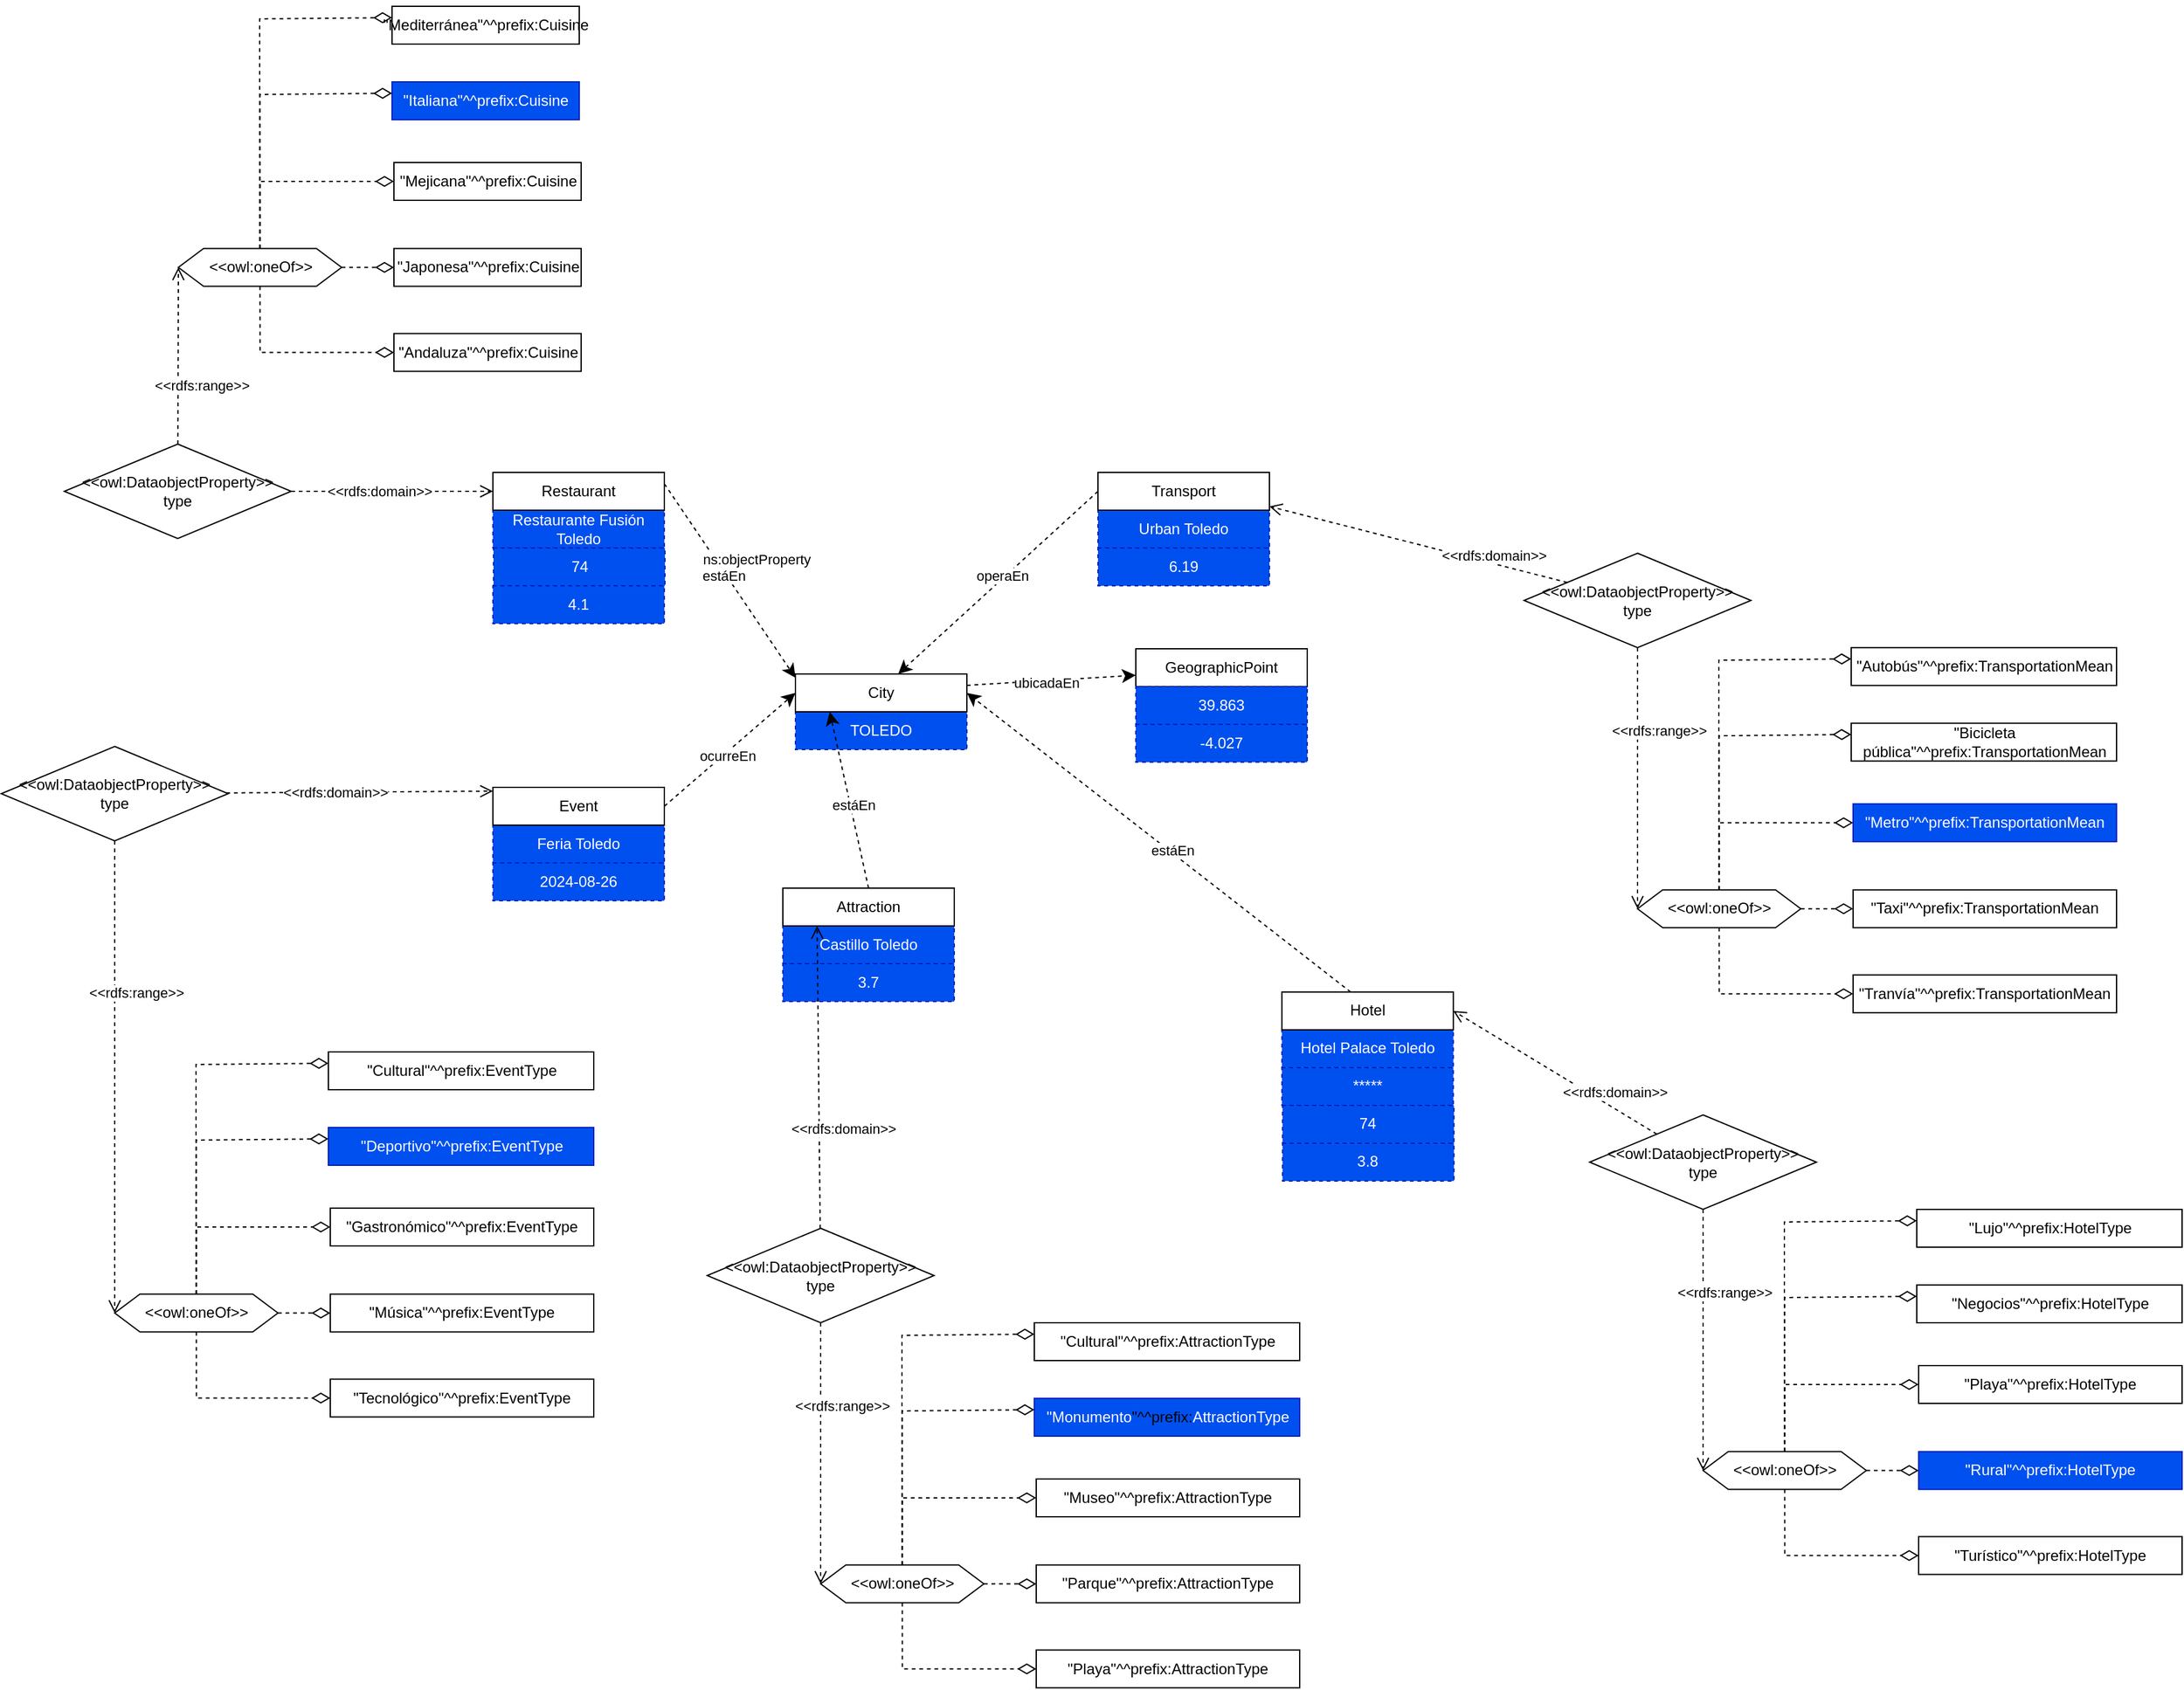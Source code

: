 <mxfile version="26.2.2">
  <diagram name="Página-1" id="73B_ij56B-X17AQUptYV">
    <mxGraphModel dx="2494" dy="1976" grid="1" gridSize="10" guides="1" tooltips="1" connect="1" arrows="1" fold="1" page="1" pageScale="1" pageWidth="827" pageHeight="1169" math="0" shadow="0">
      <root>
        <mxCell id="0" />
        <mxCell id="1" parent="0" />
        <mxCell id="tV3PDUkRGNoYOWyWNRIj-9" value="TOLEDO" style="rounded=0;whiteSpace=wrap;html=1;snapToPoint=1;points=[[0.1,0],[0.2,0],[0.3,0],[0.4,0],[0.5,0],[0.6,0],[0.7,0],[0.8,0],[0.9,0],[0,0.1],[0,0.3],[0,0.5],[0,0.7],[0,0.9],[0.1,1],[0.2,1],[0.3,1],[0.4,1],[0.5,1],[0.6,1],[0.7,1],[0.8,1],[0.9,1],[1,0.1],[1,0.3],[1,0.5],[1,0.7],[1,0.9]];dashed=1;fillColor=#0050ef;fontColor=#ffffff;strokeColor=#001DBC;" parent="1" vertex="1">
          <mxGeometry x="320" y="270.0" width="136" height="30" as="geometry" />
        </mxCell>
        <mxCell id="tV3PDUkRGNoYOWyWNRIj-10" value="City" style="rounded=0;whiteSpace=wrap;html=1;snapToPoint=1;points=[[0.1,0],[0.2,0],[0.3,0],[0.4,0],[0.5,0],[0.6,0],[0.7,0],[0.8,0],[0.9,0],[0,0.1],[0,0.3],[0,0.5],[0,0.7],[0,0.9],[0.1,1],[0.2,1],[0.3,1],[0.4,1],[0.5,1],[0.6,1],[0.7,1],[0.8,1],[0.9,1],[1,0.1],[1,0.3],[1,0.5],[1,0.7],[1,0.9]];" parent="1" vertex="1">
          <mxGeometry x="320" y="240.0" width="136" height="30" as="geometry" />
        </mxCell>
        <mxCell id="tV3PDUkRGNoYOWyWNRIj-16" value="Castillo Toledo" style="rounded=0;whiteSpace=wrap;html=1;snapToPoint=1;points=[[0.1,0],[0.2,0],[0.3,0],[0.4,0],[0.5,0],[0.6,0],[0.7,0],[0.8,0],[0.9,0],[0,0.1],[0,0.3],[0,0.5],[0,0.7],[0,0.9],[0.1,1],[0.2,1],[0.3,1],[0.4,1],[0.5,1],[0.6,1],[0.7,1],[0.8,1],[0.9,1],[1,0.1],[1,0.3],[1,0.5],[1,0.7],[1,0.9]];dashed=1;fillColor=#0050ef;fontColor=#ffffff;strokeColor=#001DBC;" parent="1" vertex="1">
          <mxGeometry x="310" y="440.0" width="136" height="30" as="geometry" />
        </mxCell>
        <mxCell id="tV3PDUkRGNoYOWyWNRIj-17" value="Attraction" style="rounded=0;whiteSpace=wrap;html=1;snapToPoint=1;points=[[0.1,0],[0.2,0],[0.3,0],[0.4,0],[0.5,0],[0.6,0],[0.7,0],[0.8,0],[0.9,0],[0,0.1],[0,0.3],[0,0.5],[0,0.7],[0,0.9],[0.1,1],[0.2,1],[0.3,1],[0.4,1],[0.5,1],[0.6,1],[0.7,1],[0.8,1],[0.9,1],[1,0.1],[1,0.3],[1,0.5],[1,0.7],[1,0.9]];" parent="1" vertex="1">
          <mxGeometry x="310" y="410.0" width="136" height="30" as="geometry" />
        </mxCell>
        <mxCell id="tV3PDUkRGNoYOWyWNRIj-18" value="3.7" style="rounded=0;whiteSpace=wrap;html=1;snapToPoint=1;points=[[0.1,0],[0.2,0],[0.3,0],[0.4,0],[0.5,0],[0.6,0],[0.7,0],[0.8,0],[0.9,0],[0,0.1],[0,0.3],[0,0.5],[0,0.7],[0,0.9],[0.1,1],[0.2,1],[0.3,1],[0.4,1],[0.5,1],[0.6,1],[0.7,1],[0.8,1],[0.9,1],[1,0.1],[1,0.3],[1,0.5],[1,0.7],[1,0.9]];dashed=1;fillColor=#0050ef;fontColor=#ffffff;strokeColor=#001DBC;" parent="1" vertex="1">
          <mxGeometry x="310" y="470.0" width="136" height="30" as="geometry" />
        </mxCell>
        <mxCell id="tV3PDUkRGNoYOWyWNRIj-21" value="Feria Toledo" style="rounded=0;whiteSpace=wrap;html=1;snapToPoint=1;points=[[0.1,0],[0.2,0],[0.3,0],[0.4,0],[0.5,0],[0.6,0],[0.7,0],[0.8,0],[0.9,0],[0,0.1],[0,0.3],[0,0.5],[0,0.7],[0,0.9],[0.1,1],[0.2,1],[0.3,1],[0.4,1],[0.5,1],[0.6,1],[0.7,1],[0.8,1],[0.9,1],[1,0.1],[1,0.3],[1,0.5],[1,0.7],[1,0.9]];dashed=1;fillColor=#0050ef;fontColor=#ffffff;strokeColor=#001DBC;" parent="1" vertex="1">
          <mxGeometry x="80" y="360.0" width="136" height="30" as="geometry" />
        </mxCell>
        <mxCell id="tV3PDUkRGNoYOWyWNRIj-22" value="Event" style="rounded=0;whiteSpace=wrap;html=1;snapToPoint=1;points=[[0.1,0],[0.2,0],[0.3,0],[0.4,0],[0.5,0],[0.6,0],[0.7,0],[0.8,0],[0.9,0],[0,0.1],[0,0.3],[0,0.5],[0,0.7],[0,0.9],[0.1,1],[0.2,1],[0.3,1],[0.4,1],[0.5,1],[0.6,1],[0.7,1],[0.8,1],[0.9,1],[1,0.1],[1,0.3],[1,0.5],[1,0.7],[1,0.9]];" parent="1" vertex="1">
          <mxGeometry x="80" y="330.0" width="136" height="30" as="geometry" />
        </mxCell>
        <mxCell id="tV3PDUkRGNoYOWyWNRIj-23" value="2024-08-26" style="rounded=0;whiteSpace=wrap;html=1;snapToPoint=1;points=[[0.1,0],[0.2,0],[0.3,0],[0.4,0],[0.5,0],[0.6,0],[0.7,0],[0.8,0],[0.9,0],[0,0.1],[0,0.3],[0,0.5],[0,0.7],[0,0.9],[0.1,1],[0.2,1],[0.3,1],[0.4,1],[0.5,1],[0.6,1],[0.7,1],[0.8,1],[0.9,1],[1,0.1],[1,0.3],[1,0.5],[1,0.7],[1,0.9]];dashed=1;fillColor=#0050ef;fontColor=#ffffff;strokeColor=#001DBC;" parent="1" vertex="1">
          <mxGeometry x="80" y="390.0" width="136" height="30" as="geometry" />
        </mxCell>
        <mxCell id="tV3PDUkRGNoYOWyWNRIj-24" value="Hotel Palace Toledo" style="rounded=0;whiteSpace=wrap;html=1;snapToPoint=1;points=[[0.1,0],[0.2,0],[0.3,0],[0.4,0],[0.5,0],[0.6,0],[0.7,0],[0.8,0],[0.9,0],[0,0.1],[0,0.3],[0,0.5],[0,0.7],[0,0.9],[0.1,1],[0.2,1],[0.3,1],[0.4,1],[0.5,1],[0.6,1],[0.7,1],[0.8,1],[0.9,1],[1,0.1],[1,0.3],[1,0.5],[1,0.7],[1,0.9]];dashed=1;fillColor=#0050ef;fontColor=#ffffff;strokeColor=#001DBC;" parent="1" vertex="1">
          <mxGeometry x="705.88" y="522.45" width="136" height="30" as="geometry" />
        </mxCell>
        <mxCell id="tV3PDUkRGNoYOWyWNRIj-25" value="Hotel" style="rounded=0;whiteSpace=wrap;html=1;snapToPoint=1;points=[[0.1,0],[0.2,0],[0.3,0],[0.4,0],[0.5,0],[0.6,0],[0.7,0],[0.8,0],[0.9,0],[0,0.1],[0,0.3],[0,0.5],[0,0.7],[0,0.9],[0.1,1],[0.2,1],[0.3,1],[0.4,1],[0.5,1],[0.6,1],[0.7,1],[0.8,1],[0.9,1],[1,0.1],[1,0.3],[1,0.5],[1,0.7],[1,0.9]];" parent="1" vertex="1">
          <mxGeometry x="705.88" y="492.45" width="136" height="30" as="geometry" />
        </mxCell>
        <mxCell id="tV3PDUkRGNoYOWyWNRIj-26" value="*****" style="rounded=0;whiteSpace=wrap;html=1;snapToPoint=1;points=[[0.1,0],[0.2,0],[0.3,0],[0.4,0],[0.5,0],[0.6,0],[0.7,0],[0.8,0],[0.9,0],[0,0.1],[0,0.3],[0,0.5],[0,0.7],[0,0.9],[0.1,1],[0.2,1],[0.3,1],[0.4,1],[0.5,1],[0.6,1],[0.7,1],[0.8,1],[0.9,1],[1,0.1],[1,0.3],[1,0.5],[1,0.7],[1,0.9]];dashed=1;fillColor=#0050ef;fontColor=#ffffff;strokeColor=#001DBC;" parent="1" vertex="1">
          <mxGeometry x="705.88" y="552.45" width="136" height="30" as="geometry" />
        </mxCell>
        <mxCell id="tV3PDUkRGNoYOWyWNRIj-27" value="74" style="rounded=0;whiteSpace=wrap;html=1;snapToPoint=1;points=[[0.1,0],[0.2,0],[0.3,0],[0.4,0],[0.5,0],[0.6,0],[0.7,0],[0.8,0],[0.9,0],[0,0.1],[0,0.3],[0,0.5],[0,0.7],[0,0.9],[0.1,1],[0.2,1],[0.3,1],[0.4,1],[0.5,1],[0.6,1],[0.7,1],[0.8,1],[0.9,1],[1,0.1],[1,0.3],[1,0.5],[1,0.7],[1,0.9]];dashed=1;fillColor=#0050ef;fontColor=#ffffff;strokeColor=#001DBC;" parent="1" vertex="1">
          <mxGeometry x="706.38" y="582.45" width="136" height="30" as="geometry" />
        </mxCell>
        <mxCell id="tV3PDUkRGNoYOWyWNRIj-28" value="3.8" style="rounded=0;whiteSpace=wrap;html=1;snapToPoint=1;points=[[0.1,0],[0.2,0],[0.3,0],[0.4,0],[0.5,0],[0.6,0],[0.7,0],[0.8,0],[0.9,0],[0,0.1],[0,0.3],[0,0.5],[0,0.7],[0,0.9],[0.1,1],[0.2,1],[0.3,1],[0.4,1],[0.5,1],[0.6,1],[0.7,1],[0.8,1],[0.9,1],[1,0.1],[1,0.3],[1,0.5],[1,0.7],[1,0.9]];dashed=1;fillColor=#0050ef;fontColor=#ffffff;strokeColor=#001DBC;" parent="1" vertex="1">
          <mxGeometry x="706.38" y="612.45" width="136" height="30" as="geometry" />
        </mxCell>
        <mxCell id="tV3PDUkRGNoYOWyWNRIj-29" value="Restaurante Fusión Toledo" style="rounded=0;whiteSpace=wrap;html=1;snapToPoint=1;points=[[0.1,0],[0.2,0],[0.3,0],[0.4,0],[0.5,0],[0.6,0],[0.7,0],[0.8,0],[0.9,0],[0,0.1],[0,0.3],[0,0.5],[0,0.7],[0,0.9],[0.1,1],[0.2,1],[0.3,1],[0.4,1],[0.5,1],[0.6,1],[0.7,1],[0.8,1],[0.9,1],[1,0.1],[1,0.3],[1,0.5],[1,0.7],[1,0.9]];dashed=1;fillColor=#0050ef;fontColor=#ffffff;strokeColor=#001DBC;" parent="1" vertex="1">
          <mxGeometry x="80" y="110.0" width="136" height="30" as="geometry" />
        </mxCell>
        <mxCell id="tV3PDUkRGNoYOWyWNRIj-30" value="Restaurant" style="rounded=0;whiteSpace=wrap;html=1;snapToPoint=1;points=[[0.1,0],[0.2,0],[0.3,0],[0.4,0],[0.5,0],[0.6,0],[0.7,0],[0.8,0],[0.9,0],[0,0.1],[0,0.3],[0,0.5],[0,0.7],[0,0.9],[0.1,1],[0.2,1],[0.3,1],[0.4,1],[0.5,1],[0.6,1],[0.7,1],[0.8,1],[0.9,1],[1,0.1],[1,0.3],[1,0.5],[1,0.7],[1,0.9]];" parent="1" vertex="1">
          <mxGeometry x="80" y="80.0" width="136" height="30" as="geometry" />
        </mxCell>
        <mxCell id="tV3PDUkRGNoYOWyWNRIj-32" value="74" style="rounded=0;whiteSpace=wrap;html=1;snapToPoint=1;points=[[0.1,0],[0.2,0],[0.3,0],[0.4,0],[0.5,0],[0.6,0],[0.7,0],[0.8,0],[0.9,0],[0,0.1],[0,0.3],[0,0.5],[0,0.7],[0,0.9],[0.1,1],[0.2,1],[0.3,1],[0.4,1],[0.5,1],[0.6,1],[0.7,1],[0.8,1],[0.9,1],[1,0.1],[1,0.3],[1,0.5],[1,0.7],[1,0.9]];dashed=1;fillColor=#0050ef;fontColor=#ffffff;strokeColor=#001DBC;" parent="1" vertex="1">
          <mxGeometry x="80.5" y="140.0" width="136" height="30" as="geometry" />
        </mxCell>
        <mxCell id="tV3PDUkRGNoYOWyWNRIj-33" value="4.1" style="rounded=0;whiteSpace=wrap;html=1;snapToPoint=1;points=[[0.1,0],[0.2,0],[0.3,0],[0.4,0],[0.5,0],[0.6,0],[0.7,0],[0.8,0],[0.9,0],[0,0.1],[0,0.3],[0,0.5],[0,0.7],[0,0.9],[0.1,1],[0.2,1],[0.3,1],[0.4,1],[0.5,1],[0.6,1],[0.7,1],[0.8,1],[0.9,1],[1,0.1],[1,0.3],[1,0.5],[1,0.7],[1,0.9]];dashed=1;fillColor=#0050ef;fontColor=#ffffff;strokeColor=#001DBC;" parent="1" vertex="1">
          <mxGeometry x="80" y="170.0" width="136" height="30" as="geometry" />
        </mxCell>
        <mxCell id="tV3PDUkRGNoYOWyWNRIj-34" value="Urban Toledo" style="rounded=0;whiteSpace=wrap;html=1;snapToPoint=1;points=[[0.1,0],[0.2,0],[0.3,0],[0.4,0],[0.5,0],[0.6,0],[0.7,0],[0.8,0],[0.9,0],[0,0.1],[0,0.3],[0,0.5],[0,0.7],[0,0.9],[0.1,1],[0.2,1],[0.3,1],[0.4,1],[0.5,1],[0.6,1],[0.7,1],[0.8,1],[0.9,1],[1,0.1],[1,0.3],[1,0.5],[1,0.7],[1,0.9]];dashed=1;fillColor=#0050ef;fontColor=#ffffff;strokeColor=#001DBC;" parent="1" vertex="1">
          <mxGeometry x="560" y="110.0" width="136" height="30" as="geometry" />
        </mxCell>
        <mxCell id="tV3PDUkRGNoYOWyWNRIj-35" value="Transport" style="rounded=0;whiteSpace=wrap;html=1;snapToPoint=1;points=[[0.1,0],[0.2,0],[0.3,0],[0.4,0],[0.5,0],[0.6,0],[0.7,0],[0.8,0],[0.9,0],[0,0.1],[0,0.3],[0,0.5],[0,0.7],[0,0.9],[0.1,1],[0.2,1],[0.3,1],[0.4,1],[0.5,1],[0.6,1],[0.7,1],[0.8,1],[0.9,1],[1,0.1],[1,0.3],[1,0.5],[1,0.7],[1,0.9]];" parent="1" vertex="1">
          <mxGeometry x="560" y="80.0" width="136" height="30" as="geometry" />
        </mxCell>
        <mxCell id="tV3PDUkRGNoYOWyWNRIj-36" value="6.19" style="rounded=0;whiteSpace=wrap;html=1;snapToPoint=1;points=[[0.1,0],[0.2,0],[0.3,0],[0.4,0],[0.5,0],[0.6,0],[0.7,0],[0.8,0],[0.9,0],[0,0.1],[0,0.3],[0,0.5],[0,0.7],[0,0.9],[0.1,1],[0.2,1],[0.3,1],[0.4,1],[0.5,1],[0.6,1],[0.7,1],[0.8,1],[0.9,1],[1,0.1],[1,0.3],[1,0.5],[1,0.7],[1,0.9]];dashed=1;fillColor=#0050ef;fontColor=#ffffff;strokeColor=#001DBC;" parent="1" vertex="1">
          <mxGeometry x="560" y="140.0" width="136" height="30" as="geometry" />
        </mxCell>
        <mxCell id="tV3PDUkRGNoYOWyWNRIj-39" value="" style="endArrow=classic;html=1;entryX=0;entryY=0.1;entryDx=0;entryDy=0;endSize=8;dashed=1;arcSize=0;rounded=0;exitX=1;exitY=0.3;exitDx=0;exitDy=0;" parent="1" source="tV3PDUkRGNoYOWyWNRIj-30" target="tV3PDUkRGNoYOWyWNRIj-10" edge="1">
          <mxGeometry width="50" height="50" relative="1" as="geometry">
            <mxPoint x="340" y="315" as="sourcePoint" />
            <mxPoint x="514" y="315" as="targetPoint" />
          </mxGeometry>
        </mxCell>
        <mxCell id="tV3PDUkRGNoYOWyWNRIj-41" value="estáEn" style="edgeLabel;html=1;align=center;verticalAlign=middle;resizable=0;points=[];" parent="tV3PDUkRGNoYOWyWNRIj-39" vertex="1" connectable="0">
          <mxGeometry x="-0.062" y="-2" relative="1" as="geometry">
            <mxPoint as="offset" />
          </mxGeometry>
        </mxCell>
        <mxCell id="tV3PDUkRGNoYOWyWNRIj-45" value="" style="endArrow=classic;html=1;endSize=8;dashed=1;arcSize=0;rounded=0;exitX=1;exitY=0.5;exitDx=0;exitDy=0;entryX=0;entryY=0.5;entryDx=0;entryDy=0;" parent="1" source="tV3PDUkRGNoYOWyWNRIj-22" target="tV3PDUkRGNoYOWyWNRIj-10" edge="1">
          <mxGeometry width="50" height="50" relative="1" as="geometry">
            <mxPoint x="280" y="330" as="sourcePoint" />
            <mxPoint x="360" y="270" as="targetPoint" />
          </mxGeometry>
        </mxCell>
        <mxCell id="tV3PDUkRGNoYOWyWNRIj-46" value="&lt;div&gt;ns:objectProperty&lt;/div&gt;" style="edgeLabel;html=1;align=center;verticalAlign=middle;resizable=0;points=[];" parent="tV3PDUkRGNoYOWyWNRIj-45" vertex="1" connectable="0">
          <mxGeometry x="-0.191" y="-1" relative="1" as="geometry">
            <mxPoint x="30" y="-161" as="offset" />
          </mxGeometry>
        </mxCell>
        <mxCell id="tV3PDUkRGNoYOWyWNRIj-47" value="ocurreEn" style="edgeLabel;html=1;align=center;verticalAlign=middle;resizable=0;points=[];" parent="tV3PDUkRGNoYOWyWNRIj-45" vertex="1" connectable="0">
          <mxGeometry x="-0.062" y="-2" relative="1" as="geometry">
            <mxPoint as="offset" />
          </mxGeometry>
        </mxCell>
        <mxCell id="tV3PDUkRGNoYOWyWNRIj-48" value="" style="endArrow=classic;html=1;endSize=8;dashed=1;arcSize=0;rounded=0;entryX=0.2;entryY=0;entryDx=0;entryDy=0;" parent="1" source="tV3PDUkRGNoYOWyWNRIj-17" target="tV3PDUkRGNoYOWyWNRIj-9" edge="1">
          <mxGeometry width="50" height="50" relative="1" as="geometry">
            <mxPoint x="280" y="350" as="sourcePoint" />
            <mxPoint x="384" y="504" as="targetPoint" />
          </mxGeometry>
        </mxCell>
        <mxCell id="tV3PDUkRGNoYOWyWNRIj-50" value="estáEn" style="edgeLabel;html=1;align=center;verticalAlign=middle;resizable=0;points=[];" parent="tV3PDUkRGNoYOWyWNRIj-48" vertex="1" connectable="0">
          <mxGeometry x="-0.062" y="-2" relative="1" as="geometry">
            <mxPoint as="offset" />
          </mxGeometry>
        </mxCell>
        <mxCell id="tV3PDUkRGNoYOWyWNRIj-51" value="" style="endArrow=classic;html=1;endSize=8;dashed=1;arcSize=0;rounded=0;entryX=1;entryY=0.5;entryDx=0;entryDy=0;" parent="1" source="tV3PDUkRGNoYOWyWNRIj-25" target="tV3PDUkRGNoYOWyWNRIj-10" edge="1">
          <mxGeometry width="50" height="50" relative="1" as="geometry">
            <mxPoint x="362" y="350" as="sourcePoint" />
            <mxPoint x="466" y="504" as="targetPoint" />
          </mxGeometry>
        </mxCell>
        <mxCell id="tV3PDUkRGNoYOWyWNRIj-53" value="estáEn" style="edgeLabel;html=1;align=center;verticalAlign=middle;resizable=0;points=[];" parent="tV3PDUkRGNoYOWyWNRIj-51" vertex="1" connectable="0">
          <mxGeometry x="-0.062" y="-2" relative="1" as="geometry">
            <mxPoint as="offset" />
          </mxGeometry>
        </mxCell>
        <mxCell id="tV3PDUkRGNoYOWyWNRIj-54" value="" style="endArrow=classic;html=1;endSize=8;dashed=1;arcSize=0;rounded=0;exitX=0;exitY=0.5;exitDx=0;exitDy=0;" parent="1" source="tV3PDUkRGNoYOWyWNRIj-35" target="tV3PDUkRGNoYOWyWNRIj-10" edge="1">
          <mxGeometry width="50" height="50" relative="1" as="geometry">
            <mxPoint x="440" y="350" as="sourcePoint" />
            <mxPoint x="544" y="504" as="targetPoint" />
          </mxGeometry>
        </mxCell>
        <mxCell id="tV3PDUkRGNoYOWyWNRIj-56" value="operaEn" style="edgeLabel;html=1;align=center;verticalAlign=middle;resizable=0;points=[];" parent="tV3PDUkRGNoYOWyWNRIj-54" vertex="1" connectable="0">
          <mxGeometry x="-0.062" y="-2" relative="1" as="geometry">
            <mxPoint as="offset" />
          </mxGeometry>
        </mxCell>
        <mxCell id="tV3PDUkRGNoYOWyWNRIj-59" value="GeographicPoint" style="rounded=0;whiteSpace=wrap;html=1;snapToPoint=1;points=[[0.1,0],[0.2,0],[0.3,0],[0.4,0],[0.5,0],[0.6,0],[0.7,0],[0.8,0],[0.9,0],[0,0.1],[0,0.3],[0,0.5],[0,0.7],[0,0.9],[0.1,1],[0.2,1],[0.3,1],[0.4,1],[0.5,1],[0.6,1],[0.7,1],[0.8,1],[0.9,1],[1,0.1],[1,0.3],[1,0.5],[1,0.7],[1,0.9]];" parent="1" vertex="1">
          <mxGeometry x="590" y="220.0" width="136" height="30" as="geometry" />
        </mxCell>
        <mxCell id="tV3PDUkRGNoYOWyWNRIj-64" value="" style="endArrow=classic;html=1;endSize=8;dashed=1;arcSize=0;rounded=0;" parent="1" source="tV3PDUkRGNoYOWyWNRIj-10" target="tV3PDUkRGNoYOWyWNRIj-59" edge="1">
          <mxGeometry width="50" height="50" relative="1" as="geometry">
            <mxPoint x="826" y="150" as="sourcePoint" />
            <mxPoint x="640" y="280" as="targetPoint" />
          </mxGeometry>
        </mxCell>
        <mxCell id="tV3PDUkRGNoYOWyWNRIj-65" value="ubicadaEn" style="edgeLabel;html=1;align=center;verticalAlign=middle;resizable=0;points=[];" parent="tV3PDUkRGNoYOWyWNRIj-64" vertex="1" connectable="0">
          <mxGeometry x="-0.062" y="-2" relative="1" as="geometry">
            <mxPoint as="offset" />
          </mxGeometry>
        </mxCell>
        <mxCell id="tV3PDUkRGNoYOWyWNRIj-67" value="&lt;div&gt;&amp;lt;&amp;lt;owl:DataobjectProperty&amp;gt;&amp;gt;&lt;br&gt;&lt;/div&gt;&lt;div&gt;type&lt;/div&gt;" style="rhombus;whiteSpace=wrap;html=1;" parent="1" vertex="1">
          <mxGeometry x="-260" y="57.5" width="180" height="75" as="geometry" />
        </mxCell>
        <mxCell id="tV3PDUkRGNoYOWyWNRIj-68" value="" style="endArrow=open;endSize=8;html=1;fontColor=#000099;endFill=0;dashed=1;entryX=0;entryY=0.5;entryDx=0;entryDy=0;arcSize=0;rounded=0;" parent="1" source="tV3PDUkRGNoYOWyWNRIj-67" target="tV3PDUkRGNoYOWyWNRIj-73" edge="1">
          <mxGeometry width="50" height="50" relative="1" as="geometry">
            <mxPoint x="-296.5" y="-124" as="sourcePoint" />
            <mxPoint x="-236.5" y="-75" as="targetPoint" />
          </mxGeometry>
        </mxCell>
        <mxCell id="tV3PDUkRGNoYOWyWNRIj-69" value="&lt;div&gt;&amp;lt;&amp;lt;rdfs:range&amp;gt;&amp;gt;&lt;/div&gt;" style="edgeLabel;html=1;align=center;verticalAlign=middle;resizable=0;points=[];" parent="tV3PDUkRGNoYOWyWNRIj-68" vertex="1" connectable="0">
          <mxGeometry x="-0.352" y="-1" relative="1" as="geometry">
            <mxPoint x="18" y="-1" as="offset" />
          </mxGeometry>
        </mxCell>
        <mxCell id="tV3PDUkRGNoYOWyWNRIj-70" value="&quot;Mejicana&quot;^^prefix:Cuisine" style="rounded=0;whiteSpace=wrap;html=1;snapToPoint=1;points=[[0.1,0],[0.2,0],[0.3,0],[0.4,0],[0.5,0],[0.6,0],[0.7,0],[0.8,0],[0.9,0],[0,0.1],[0,0.3],[0,0.5],[0,0.7],[0,0.9],[0.1,1],[0.2,1],[0.3,1],[0.4,1],[0.5,1],[0.6,1],[0.7,1],[0.8,1],[0.9,1],[1,0.1],[1,0.3],[1,0.5],[1,0.7],[1,0.9]];" parent="1" vertex="1">
          <mxGeometry x="1.5" y="-166" width="148.5" height="30" as="geometry" />
        </mxCell>
        <mxCell id="tV3PDUkRGNoYOWyWNRIj-71" value="&quot;Japonesa&quot;^^prefix:Cuisine" style="rounded=0;whiteSpace=wrap;html=1;snapToPoint=1;points=[[0.1,0],[0.2,0],[0.3,0],[0.4,0],[0.5,0],[0.6,0],[0.7,0],[0.8,0],[0.9,0],[0,0.1],[0,0.3],[0,0.5],[0,0.7],[0,0.9],[0.1,1],[0.2,1],[0.3,1],[0.4,1],[0.5,1],[0.6,1],[0.7,1],[0.8,1],[0.9,1],[1,0.1],[1,0.3],[1,0.5],[1,0.7],[1,0.9]];" parent="1" vertex="1">
          <mxGeometry x="1.5" y="-97.74" width="148.5" height="30" as="geometry" />
        </mxCell>
        <mxCell id="tV3PDUkRGNoYOWyWNRIj-72" value="&quot;Andaluza&quot;^^prefix:Cuisine" style="rounded=0;whiteSpace=wrap;html=1;snapToPoint=1;points=[[0.1,0],[0.2,0],[0.3,0],[0.4,0],[0.5,0],[0.6,0],[0.7,0],[0.8,0],[0.9,0],[0,0.1],[0,0.3],[0,0.5],[0,0.7],[0,0.9],[0.1,1],[0.2,1],[0.3,1],[0.4,1],[0.5,1],[0.6,1],[0.7,1],[0.8,1],[0.9,1],[1,0.1],[1,0.3],[1,0.5],[1,0.7],[1,0.9]];" parent="1" vertex="1">
          <mxGeometry x="1.5" y="-30.24" width="148.5" height="30" as="geometry" />
        </mxCell>
        <mxCell id="tV3PDUkRGNoYOWyWNRIj-73" value="&amp;lt;&amp;lt;owl:oneOf&amp;gt;&amp;gt;" style="shape=hexagon;perimeter=hexagonPerimeter2;whiteSpace=wrap;html=1;fixedSize=1;" parent="1" vertex="1">
          <mxGeometry x="-169.5" y="-97.74" width="129.5" height="30" as="geometry" />
        </mxCell>
        <mxCell id="tV3PDUkRGNoYOWyWNRIj-74" style="rounded=0;jumpSize=4;orthogonalLoop=1;jettySize=auto;html=1;exitX=1;exitY=0.5;exitDx=0;exitDy=0;entryX=0;entryY=0.5;entryDx=0;entryDy=0;dashed=1;endArrow=diamondThin;endSize=12;endFill=0;" parent="1" source="tV3PDUkRGNoYOWyWNRIj-73" target="tV3PDUkRGNoYOWyWNRIj-71" edge="1">
          <mxGeometry relative="1" as="geometry">
            <mxPoint x="51.5" y="34.76" as="sourcePoint" />
            <mxPoint x="124.5" y="-20.24" as="targetPoint" />
          </mxGeometry>
        </mxCell>
        <mxCell id="tV3PDUkRGNoYOWyWNRIj-75" style="rounded=0;jumpSize=4;orthogonalLoop=1;jettySize=auto;html=1;exitX=0.5;exitY=1;exitDx=0;exitDy=0;entryX=0;entryY=0.5;entryDx=0;entryDy=0;dashed=1;endArrow=diamondThin;endSize=12;endFill=0;edgeStyle=orthogonalEdgeStyle;" parent="1" source="tV3PDUkRGNoYOWyWNRIj-73" target="tV3PDUkRGNoYOWyWNRIj-72" edge="1">
          <mxGeometry relative="1" as="geometry">
            <mxPoint x="-56.04" y="-93.23" as="sourcePoint" />
            <mxPoint x="1.5" y="-116.24" as="targetPoint" />
          </mxGeometry>
        </mxCell>
        <mxCell id="tV3PDUkRGNoYOWyWNRIj-76" style="rounded=0;jumpSize=4;orthogonalLoop=1;jettySize=auto;html=1;dashed=1;endArrow=diamondThin;endSize=12;endFill=0;exitX=0.5;exitY=0;exitDx=0;exitDy=0;entryX=0;entryY=0.5;entryDx=0;entryDy=0;edgeStyle=orthogonalEdgeStyle;" parent="1" source="tV3PDUkRGNoYOWyWNRIj-73" target="tV3PDUkRGNoYOWyWNRIj-70" edge="1">
          <mxGeometry relative="1" as="geometry">
            <mxPoint x="-128.5" y="-120.24" as="sourcePoint" />
            <mxPoint x="-198.5" y="-118.5" as="targetPoint" />
          </mxGeometry>
        </mxCell>
        <mxCell id="tV3PDUkRGNoYOWyWNRIj-77" value="" style="endArrow=open;endSize=8;html=1;fontColor=#000099;endFill=0;dashed=1;arcSize=0;rounded=0;" parent="1" source="tV3PDUkRGNoYOWyWNRIj-67" target="tV3PDUkRGNoYOWyWNRIj-30" edge="1">
          <mxGeometry width="50" height="50" relative="1" as="geometry">
            <mxPoint x="-200" y="-180" as="sourcePoint" />
            <mxPoint x="-199" y="-42" as="targetPoint" />
          </mxGeometry>
        </mxCell>
        <mxCell id="tV3PDUkRGNoYOWyWNRIj-78" value="&lt;div&gt;&amp;lt;&amp;lt;rdfs:domain&amp;gt;&amp;gt;&lt;/div&gt;" style="edgeLabel;html=1;align=center;verticalAlign=middle;resizable=0;points=[];" parent="tV3PDUkRGNoYOWyWNRIj-77" vertex="1" connectable="0">
          <mxGeometry x="-0.352" y="-1" relative="1" as="geometry">
            <mxPoint x="18" y="-1" as="offset" />
          </mxGeometry>
        </mxCell>
        <mxCell id="tV3PDUkRGNoYOWyWNRIj-79" value="&quot;Italiana&quot;^^prefix:Cuisine" style="rounded=0;whiteSpace=wrap;html=1;snapToPoint=1;points=[[0.1,0],[0.2,0],[0.3,0],[0.4,0],[0.5,0],[0.6,0],[0.7,0],[0.8,0],[0.9,0],[0,0.1],[0,0.3],[0,0.5],[0,0.7],[0,0.9],[0.1,1],[0.2,1],[0.3,1],[0.4,1],[0.5,1],[0.6,1],[0.7,1],[0.8,1],[0.9,1],[1,0.1],[1,0.3],[1,0.5],[1,0.7],[1,0.9]];fillColor=#0050ef;fontColor=#ffffff;strokeColor=#001DBC;" parent="1" vertex="1">
          <mxGeometry y="-230" width="148.5" height="30" as="geometry" />
        </mxCell>
        <mxCell id="tV3PDUkRGNoYOWyWNRIj-80" value="&quot;Mediterránea&quot;^^prefix:Cuisine" style="rounded=0;whiteSpace=wrap;html=1;snapToPoint=1;points=[[0.1,0],[0.2,0],[0.3,0],[0.4,0],[0.5,0],[0.6,0],[0.7,0],[0.8,0],[0.9,0],[0,0.1],[0,0.3],[0,0.5],[0,0.7],[0,0.9],[0.1,1],[0.2,1],[0.3,1],[0.4,1],[0.5,1],[0.6,1],[0.7,1],[0.8,1],[0.9,1],[1,0.1],[1,0.3],[1,0.5],[1,0.7],[1,0.9]];" parent="1" vertex="1">
          <mxGeometry y="-290" width="148.5" height="30" as="geometry" />
        </mxCell>
        <mxCell id="tV3PDUkRGNoYOWyWNRIj-81" style="rounded=0;jumpSize=4;orthogonalLoop=1;jettySize=auto;html=1;dashed=1;endArrow=diamondThin;endSize=12;endFill=0;edgeStyle=orthogonalEdgeStyle;" parent="1" source="tV3PDUkRGNoYOWyWNRIj-73" target="tV3PDUkRGNoYOWyWNRIj-79" edge="1">
          <mxGeometry relative="1" as="geometry">
            <mxPoint x="-95" y="-88" as="sourcePoint" />
            <mxPoint x="12" y="-141" as="targetPoint" />
            <Array as="points">
              <mxPoint x="-105" y="-220" />
            </Array>
          </mxGeometry>
        </mxCell>
        <mxCell id="tV3PDUkRGNoYOWyWNRIj-82" style="rounded=0;jumpSize=4;orthogonalLoop=1;jettySize=auto;html=1;dashed=1;endArrow=diamondThin;endSize=12;endFill=0;edgeStyle=orthogonalEdgeStyle;" parent="1" target="tV3PDUkRGNoYOWyWNRIj-80" edge="1">
          <mxGeometry relative="1" as="geometry">
            <mxPoint x="-105" y="-97.74" as="sourcePoint" />
            <mxPoint y="-220.74" as="targetPoint" />
            <Array as="points">
              <mxPoint x="-105" y="-280" />
            </Array>
          </mxGeometry>
        </mxCell>
        <mxCell id="tV3PDUkRGNoYOWyWNRIj-84" value="&lt;div&gt;&amp;lt;&amp;lt;owl:DataobjectProperty&amp;gt;&amp;gt;&lt;br&gt;&lt;/div&gt;&lt;div&gt;type&lt;/div&gt;" style="rhombus;whiteSpace=wrap;html=1;" parent="1" vertex="1">
          <mxGeometry x="-310" y="297.5" width="180" height="75" as="geometry" />
        </mxCell>
        <mxCell id="tV3PDUkRGNoYOWyWNRIj-85" value="" style="endArrow=open;endSize=8;html=1;fontColor=#000099;endFill=0;dashed=1;entryX=0;entryY=0.5;entryDx=0;entryDy=0;arcSize=0;rounded=0;" parent="1" source="tV3PDUkRGNoYOWyWNRIj-84" target="tV3PDUkRGNoYOWyWNRIj-90" edge="1">
          <mxGeometry width="50" height="50" relative="1" as="geometry">
            <mxPoint x="-556.5" y="406" as="sourcePoint" />
            <mxPoint x="-496.5" y="455" as="targetPoint" />
          </mxGeometry>
        </mxCell>
        <mxCell id="tV3PDUkRGNoYOWyWNRIj-86" value="&lt;div&gt;&amp;lt;&amp;lt;rdfs:range&amp;gt;&amp;gt;&lt;/div&gt;" style="edgeLabel;html=1;align=center;verticalAlign=middle;resizable=0;points=[];" parent="tV3PDUkRGNoYOWyWNRIj-85" vertex="1" connectable="0">
          <mxGeometry x="-0.352" y="-1" relative="1" as="geometry">
            <mxPoint x="18" y="-1" as="offset" />
          </mxGeometry>
        </mxCell>
        <mxCell id="tV3PDUkRGNoYOWyWNRIj-87" value="&quot;Gastronómico&quot;^^prefix:EventType" style="rounded=0;whiteSpace=wrap;html=1;snapToPoint=1;points=[[0.1,0],[0.2,0],[0.3,0],[0.4,0],[0.5,0],[0.6,0],[0.7,0],[0.8,0],[0.9,0],[0,0.1],[0,0.3],[0,0.5],[0,0.7],[0,0.9],[0.1,1],[0.2,1],[0.3,1],[0.4,1],[0.5,1],[0.6,1],[0.7,1],[0.8,1],[0.9,1],[1,0.1],[1,0.3],[1,0.5],[1,0.7],[1,0.9]];" parent="1" vertex="1">
          <mxGeometry x="-49" y="664" width="209" height="30" as="geometry" />
        </mxCell>
        <mxCell id="tV3PDUkRGNoYOWyWNRIj-88" value="&quot;Música&quot;^^prefix:EventType" style="rounded=0;whiteSpace=wrap;html=1;snapToPoint=1;points=[[0.1,0],[0.2,0],[0.3,0],[0.4,0],[0.5,0],[0.6,0],[0.7,0],[0.8,0],[0.9,0],[0,0.1],[0,0.3],[0,0.5],[0,0.7],[0,0.9],[0.1,1],[0.2,1],[0.3,1],[0.4,1],[0.5,1],[0.6,1],[0.7,1],[0.8,1],[0.9,1],[1,0.1],[1,0.3],[1,0.5],[1,0.7],[1,0.9]];" parent="1" vertex="1">
          <mxGeometry x="-49" y="732.26" width="209" height="30" as="geometry" />
        </mxCell>
        <mxCell id="tV3PDUkRGNoYOWyWNRIj-89" value="&quot;Tecnológico&quot;^^prefix:EventType" style="rounded=0;whiteSpace=wrap;html=1;snapToPoint=1;points=[[0.1,0],[0.2,0],[0.3,0],[0.4,0],[0.5,0],[0.6,0],[0.7,0],[0.8,0],[0.9,0],[0,0.1],[0,0.3],[0,0.5],[0,0.7],[0,0.9],[0.1,1],[0.2,1],[0.3,1],[0.4,1],[0.5,1],[0.6,1],[0.7,1],[0.8,1],[0.9,1],[1,0.1],[1,0.3],[1,0.5],[1,0.7],[1,0.9]];" parent="1" vertex="1">
          <mxGeometry x="-49" y="799.76" width="209" height="30" as="geometry" />
        </mxCell>
        <mxCell id="tV3PDUkRGNoYOWyWNRIj-90" value="&amp;lt;&amp;lt;owl:oneOf&amp;gt;&amp;gt;" style="shape=hexagon;perimeter=hexagonPerimeter2;whiteSpace=wrap;html=1;fixedSize=1;" parent="1" vertex="1">
          <mxGeometry x="-220" y="732.26" width="129.5" height="30" as="geometry" />
        </mxCell>
        <mxCell id="tV3PDUkRGNoYOWyWNRIj-91" style="rounded=0;jumpSize=4;orthogonalLoop=1;jettySize=auto;html=1;exitX=1;exitY=0.5;exitDx=0;exitDy=0;entryX=0;entryY=0.5;entryDx=0;entryDy=0;dashed=1;endArrow=diamondThin;endSize=12;endFill=0;" parent="1" source="tV3PDUkRGNoYOWyWNRIj-90" target="tV3PDUkRGNoYOWyWNRIj-88" edge="1">
          <mxGeometry relative="1" as="geometry">
            <mxPoint x="1" y="864.76" as="sourcePoint" />
            <mxPoint x="74" y="809.76" as="targetPoint" />
          </mxGeometry>
        </mxCell>
        <mxCell id="tV3PDUkRGNoYOWyWNRIj-92" style="rounded=0;jumpSize=4;orthogonalLoop=1;jettySize=auto;html=1;exitX=0.5;exitY=1;exitDx=0;exitDy=0;entryX=0;entryY=0.5;entryDx=0;entryDy=0;dashed=1;endArrow=diamondThin;endSize=12;endFill=0;edgeStyle=orthogonalEdgeStyle;" parent="1" source="tV3PDUkRGNoYOWyWNRIj-90" target="tV3PDUkRGNoYOWyWNRIj-89" edge="1">
          <mxGeometry relative="1" as="geometry">
            <mxPoint x="-106.54" y="736.77" as="sourcePoint" />
            <mxPoint x="-49" y="713.76" as="targetPoint" />
          </mxGeometry>
        </mxCell>
        <mxCell id="tV3PDUkRGNoYOWyWNRIj-93" style="rounded=0;jumpSize=4;orthogonalLoop=1;jettySize=auto;html=1;dashed=1;endArrow=diamondThin;endSize=12;endFill=0;exitX=0.5;exitY=0;exitDx=0;exitDy=0;entryX=0;entryY=0.5;entryDx=0;entryDy=0;edgeStyle=orthogonalEdgeStyle;" parent="1" source="tV3PDUkRGNoYOWyWNRIj-90" target="tV3PDUkRGNoYOWyWNRIj-87" edge="1">
          <mxGeometry relative="1" as="geometry">
            <mxPoint x="-179" y="709.76" as="sourcePoint" />
            <mxPoint x="-249" y="711.5" as="targetPoint" />
          </mxGeometry>
        </mxCell>
        <mxCell id="tV3PDUkRGNoYOWyWNRIj-94" value="" style="endArrow=open;endSize=8;html=1;fontColor=#000099;endFill=0;dashed=1;arcSize=0;rounded=0;entryX=0;entryY=0.1;entryDx=0;entryDy=0;" parent="1" source="tV3PDUkRGNoYOWyWNRIj-84" target="tV3PDUkRGNoYOWyWNRIj-22" edge="1">
          <mxGeometry width="50" height="50" relative="1" as="geometry">
            <mxPoint x="-460" y="350" as="sourcePoint" />
            <mxPoint x="-180" y="625" as="targetPoint" />
          </mxGeometry>
        </mxCell>
        <mxCell id="tV3PDUkRGNoYOWyWNRIj-95" value="&lt;div&gt;&amp;lt;&amp;lt;rdfs:domain&amp;gt;&amp;gt;&lt;/div&gt;" style="edgeLabel;html=1;align=center;verticalAlign=middle;resizable=0;points=[];" parent="tV3PDUkRGNoYOWyWNRIj-94" vertex="1" connectable="0">
          <mxGeometry x="-0.352" y="-1" relative="1" as="geometry">
            <mxPoint x="18" y="-1" as="offset" />
          </mxGeometry>
        </mxCell>
        <mxCell id="tV3PDUkRGNoYOWyWNRIj-96" value="&quot;Deportivo&quot;^^prefix:EventType" style="rounded=0;whiteSpace=wrap;html=1;snapToPoint=1;points=[[0.1,0],[0.2,0],[0.3,0],[0.4,0],[0.5,0],[0.6,0],[0.7,0],[0.8,0],[0.9,0],[0,0.1],[0,0.3],[0,0.5],[0,0.7],[0,0.9],[0.1,1],[0.2,1],[0.3,1],[0.4,1],[0.5,1],[0.6,1],[0.7,1],[0.8,1],[0.9,1],[1,0.1],[1,0.3],[1,0.5],[1,0.7],[1,0.9]];fillColor=#0050ef;fontColor=#ffffff;strokeColor=#001DBC;" parent="1" vertex="1">
          <mxGeometry x="-50.5" y="600" width="210.5" height="30" as="geometry" />
        </mxCell>
        <mxCell id="tV3PDUkRGNoYOWyWNRIj-97" value="&quot;Cultural&quot;^^prefix:EventType" style="rounded=0;whiteSpace=wrap;html=1;snapToPoint=1;points=[[0.1,0],[0.2,0],[0.3,0],[0.4,0],[0.5,0],[0.6,0],[0.7,0],[0.8,0],[0.9,0],[0,0.1],[0,0.3],[0,0.5],[0,0.7],[0,0.9],[0.1,1],[0.2,1],[0.3,1],[0.4,1],[0.5,1],[0.6,1],[0.7,1],[0.8,1],[0.9,1],[1,0.1],[1,0.3],[1,0.5],[1,0.7],[1,0.9]];" parent="1" vertex="1">
          <mxGeometry x="-50.5" y="540" width="210.5" height="30" as="geometry" />
        </mxCell>
        <mxCell id="tV3PDUkRGNoYOWyWNRIj-98" style="rounded=0;jumpSize=4;orthogonalLoop=1;jettySize=auto;html=1;dashed=1;endArrow=diamondThin;endSize=12;endFill=0;edgeStyle=orthogonalEdgeStyle;" parent="1" source="tV3PDUkRGNoYOWyWNRIj-90" target="tV3PDUkRGNoYOWyWNRIj-96" edge="1">
          <mxGeometry relative="1" as="geometry">
            <mxPoint x="-145.5" y="742" as="sourcePoint" />
            <mxPoint x="-38.5" y="689" as="targetPoint" />
            <Array as="points">
              <mxPoint x="-155.5" y="610" />
            </Array>
          </mxGeometry>
        </mxCell>
        <mxCell id="tV3PDUkRGNoYOWyWNRIj-99" style="rounded=0;jumpSize=4;orthogonalLoop=1;jettySize=auto;html=1;dashed=1;endArrow=diamondThin;endSize=12;endFill=0;edgeStyle=orthogonalEdgeStyle;" parent="1" target="tV3PDUkRGNoYOWyWNRIj-97" edge="1">
          <mxGeometry relative="1" as="geometry">
            <mxPoint x="-155.5" y="732.26" as="sourcePoint" />
            <mxPoint x="-50.5" y="609.26" as="targetPoint" />
            <Array as="points">
              <mxPoint x="-155.5" y="550" />
            </Array>
          </mxGeometry>
        </mxCell>
        <mxCell id="tV3PDUkRGNoYOWyWNRIj-101" value="39.863" style="rounded=0;whiteSpace=wrap;html=1;snapToPoint=1;points=[[0.1,0],[0.2,0],[0.3,0],[0.4,0],[0.5,0],[0.6,0],[0.7,0],[0.8,0],[0.9,0],[0,0.1],[0,0.3],[0,0.5],[0,0.7],[0,0.9],[0.1,1],[0.2,1],[0.3,1],[0.4,1],[0.5,1],[0.6,1],[0.7,1],[0.8,1],[0.9,1],[1,0.1],[1,0.3],[1,0.5],[1,0.7],[1,0.9]];dashed=1;fillColor=#0050ef;fontColor=#ffffff;strokeColor=#001DBC;" parent="1" vertex="1">
          <mxGeometry x="590" y="250.0" width="136" height="30" as="geometry" />
        </mxCell>
        <mxCell id="tV3PDUkRGNoYOWyWNRIj-102" value="-4.027" style="rounded=0;whiteSpace=wrap;html=1;snapToPoint=1;points=[[0.1,0],[0.2,0],[0.3,0],[0.4,0],[0.5,0],[0.6,0],[0.7,0],[0.8,0],[0.9,0],[0,0.1],[0,0.3],[0,0.5],[0,0.7],[0,0.9],[0.1,1],[0.2,1],[0.3,1],[0.4,1],[0.5,1],[0.6,1],[0.7,1],[0.8,1],[0.9,1],[1,0.1],[1,0.3],[1,0.5],[1,0.7],[1,0.9]];dashed=1;fillColor=#0050ef;fontColor=#ffffff;strokeColor=#001DBC;" parent="1" vertex="1">
          <mxGeometry x="590" y="280.0" width="136" height="30" as="geometry" />
        </mxCell>
        <mxCell id="CMrDXREqd4zgqQ3Hec5B-1" value="&lt;div&gt;&amp;lt;&amp;lt;owl:DataobjectProperty&amp;gt;&amp;gt;&lt;br&gt;&lt;/div&gt;&lt;div&gt;type&lt;/div&gt;" style="rhombus;whiteSpace=wrap;html=1;" parent="1" vertex="1">
          <mxGeometry x="250" y="680" width="180" height="75" as="geometry" />
        </mxCell>
        <mxCell id="CMrDXREqd4zgqQ3Hec5B-2" value="" style="endArrow=open;endSize=8;html=1;fontColor=#000099;endFill=0;dashed=1;entryX=0;entryY=0.5;entryDx=0;entryDy=0;arcSize=0;rounded=0;" parent="1" source="CMrDXREqd4zgqQ3Hec5B-1" target="CMrDXREqd4zgqQ3Hec5B-7" edge="1">
          <mxGeometry width="50" height="50" relative="1" as="geometry">
            <mxPoint x="3.5" y="788.5" as="sourcePoint" />
            <mxPoint x="63.5" y="837.5" as="targetPoint" />
          </mxGeometry>
        </mxCell>
        <mxCell id="CMrDXREqd4zgqQ3Hec5B-3" value="&lt;div&gt;&amp;lt;&amp;lt;rdfs:range&amp;gt;&amp;gt;&lt;/div&gt;" style="edgeLabel;html=1;align=center;verticalAlign=middle;resizable=0;points=[];" parent="CMrDXREqd4zgqQ3Hec5B-2" vertex="1" connectable="0">
          <mxGeometry x="-0.352" y="-1" relative="1" as="geometry">
            <mxPoint x="18" y="-1" as="offset" />
          </mxGeometry>
        </mxCell>
        <mxCell id="CMrDXREqd4zgqQ3Hec5B-4" value="&quot;Museo&quot;^^prefix:AttractionType" style="rounded=0;whiteSpace=wrap;html=1;snapToPoint=1;points=[[0.1,0],[0.2,0],[0.3,0],[0.4,0],[0.5,0],[0.6,0],[0.7,0],[0.8,0],[0.9,0],[0,0.1],[0,0.3],[0,0.5],[0,0.7],[0,0.9],[0.1,1],[0.2,1],[0.3,1],[0.4,1],[0.5,1],[0.6,1],[0.7,1],[0.8,1],[0.9,1],[1,0.1],[1,0.3],[1,0.5],[1,0.7],[1,0.9]];" parent="1" vertex="1">
          <mxGeometry x="511" y="879" width="209" height="30" as="geometry" />
        </mxCell>
        <mxCell id="CMrDXREqd4zgqQ3Hec5B-5" value="&quot;Parque&quot;^^prefix:AttractionType" style="rounded=0;whiteSpace=wrap;html=1;snapToPoint=1;points=[[0.1,0],[0.2,0],[0.3,0],[0.4,0],[0.5,0],[0.6,0],[0.7,0],[0.8,0],[0.9,0],[0,0.1],[0,0.3],[0,0.5],[0,0.7],[0,0.9],[0.1,1],[0.2,1],[0.3,1],[0.4,1],[0.5,1],[0.6,1],[0.7,1],[0.8,1],[0.9,1],[1,0.1],[1,0.3],[1,0.5],[1,0.7],[1,0.9]];" parent="1" vertex="1">
          <mxGeometry x="511" y="947.26" width="209" height="30" as="geometry" />
        </mxCell>
        <mxCell id="CMrDXREqd4zgqQ3Hec5B-6" value="&quot;Playa&quot;^^prefix:AttractionType" style="rounded=0;whiteSpace=wrap;html=1;snapToPoint=1;points=[[0.1,0],[0.2,0],[0.3,0],[0.4,0],[0.5,0],[0.6,0],[0.7,0],[0.8,0],[0.9,0],[0,0.1],[0,0.3],[0,0.5],[0,0.7],[0,0.9],[0.1,1],[0.2,1],[0.3,1],[0.4,1],[0.5,1],[0.6,1],[0.7,1],[0.8,1],[0.9,1],[1,0.1],[1,0.3],[1,0.5],[1,0.7],[1,0.9]];" parent="1" vertex="1">
          <mxGeometry x="511" y="1014.76" width="209" height="30" as="geometry" />
        </mxCell>
        <mxCell id="CMrDXREqd4zgqQ3Hec5B-7" value="&amp;lt;&amp;lt;owl:oneOf&amp;gt;&amp;gt;" style="shape=hexagon;perimeter=hexagonPerimeter2;whiteSpace=wrap;html=1;fixedSize=1;" parent="1" vertex="1">
          <mxGeometry x="340" y="947.26" width="129.5" height="30" as="geometry" />
        </mxCell>
        <mxCell id="CMrDXREqd4zgqQ3Hec5B-8" style="rounded=0;jumpSize=4;orthogonalLoop=1;jettySize=auto;html=1;exitX=1;exitY=0.5;exitDx=0;exitDy=0;entryX=0;entryY=0.5;entryDx=0;entryDy=0;dashed=1;endArrow=diamondThin;endSize=12;endFill=0;" parent="1" source="CMrDXREqd4zgqQ3Hec5B-7" target="CMrDXREqd4zgqQ3Hec5B-5" edge="1">
          <mxGeometry relative="1" as="geometry">
            <mxPoint x="561" y="1079.76" as="sourcePoint" />
            <mxPoint x="634" y="1024.76" as="targetPoint" />
          </mxGeometry>
        </mxCell>
        <mxCell id="CMrDXREqd4zgqQ3Hec5B-9" style="rounded=0;jumpSize=4;orthogonalLoop=1;jettySize=auto;html=1;exitX=0.5;exitY=1;exitDx=0;exitDy=0;entryX=0;entryY=0.5;entryDx=0;entryDy=0;dashed=1;endArrow=diamondThin;endSize=12;endFill=0;edgeStyle=orthogonalEdgeStyle;" parent="1" source="CMrDXREqd4zgqQ3Hec5B-7" target="CMrDXREqd4zgqQ3Hec5B-6" edge="1">
          <mxGeometry relative="1" as="geometry">
            <mxPoint x="453.46" y="951.77" as="sourcePoint" />
            <mxPoint x="511" y="928.76" as="targetPoint" />
          </mxGeometry>
        </mxCell>
        <mxCell id="CMrDXREqd4zgqQ3Hec5B-10" style="rounded=0;jumpSize=4;orthogonalLoop=1;jettySize=auto;html=1;dashed=1;endArrow=diamondThin;endSize=12;endFill=0;exitX=0.5;exitY=0;exitDx=0;exitDy=0;entryX=0;entryY=0.5;entryDx=0;entryDy=0;edgeStyle=orthogonalEdgeStyle;" parent="1" source="CMrDXREqd4zgqQ3Hec5B-7" target="CMrDXREqd4zgqQ3Hec5B-4" edge="1">
          <mxGeometry relative="1" as="geometry">
            <mxPoint x="381" y="924.76" as="sourcePoint" />
            <mxPoint x="311" y="926.5" as="targetPoint" />
          </mxGeometry>
        </mxCell>
        <mxCell id="CMrDXREqd4zgqQ3Hec5B-11" value="" style="endArrow=open;endSize=8;html=1;fontColor=#000099;endFill=0;dashed=1;arcSize=0;rounded=0;entryX=0.2;entryY=0;entryDx=0;entryDy=0;" parent="1" source="CMrDXREqd4zgqQ3Hec5B-1" target="tV3PDUkRGNoYOWyWNRIj-16" edge="1">
          <mxGeometry width="50" height="50" relative="1" as="geometry">
            <mxPoint x="110" y="742.5" as="sourcePoint" />
            <mxPoint x="650" y="725.5" as="targetPoint" />
          </mxGeometry>
        </mxCell>
        <mxCell id="CMrDXREqd4zgqQ3Hec5B-12" value="&lt;div&gt;&amp;lt;&amp;lt;rdfs:domain&amp;gt;&amp;gt;&lt;/div&gt;" style="edgeLabel;html=1;align=center;verticalAlign=middle;resizable=0;points=[];" parent="CMrDXREqd4zgqQ3Hec5B-11" vertex="1" connectable="0">
          <mxGeometry x="-0.352" y="-1" relative="1" as="geometry">
            <mxPoint x="18" y="-1" as="offset" />
          </mxGeometry>
        </mxCell>
        <mxCell id="CMrDXREqd4zgqQ3Hec5B-13" value="&quot;Monumento&lt;span style=&quot;background-color: transparent; color: light-dark(rgb(0, 0, 0), rgb(255, 255, 255));&quot;&gt;&quot;^^prefix:&lt;/span&gt;AttractionType" style="rounded=0;whiteSpace=wrap;html=1;snapToPoint=1;points=[[0.1,0],[0.2,0],[0.3,0],[0.4,0],[0.5,0],[0.6,0],[0.7,0],[0.8,0],[0.9,0],[0,0.1],[0,0.3],[0,0.5],[0,0.7],[0,0.9],[0.1,1],[0.2,1],[0.3,1],[0.4,1],[0.5,1],[0.6,1],[0.7,1],[0.8,1],[0.9,1],[1,0.1],[1,0.3],[1,0.5],[1,0.7],[1,0.9]];fillColor=#0050ef;fontColor=#ffffff;strokeColor=#001DBC;" parent="1" vertex="1">
          <mxGeometry x="509.5" y="815" width="210.5" height="30" as="geometry" />
        </mxCell>
        <mxCell id="CMrDXREqd4zgqQ3Hec5B-14" value="&quot;Cultural&quot;^^prefix:AttractionType" style="rounded=0;whiteSpace=wrap;html=1;snapToPoint=1;points=[[0.1,0],[0.2,0],[0.3,0],[0.4,0],[0.5,0],[0.6,0],[0.7,0],[0.8,0],[0.9,0],[0,0.1],[0,0.3],[0,0.5],[0,0.7],[0,0.9],[0.1,1],[0.2,1],[0.3,1],[0.4,1],[0.5,1],[0.6,1],[0.7,1],[0.8,1],[0.9,1],[1,0.1],[1,0.3],[1,0.5],[1,0.7],[1,0.9]];" parent="1" vertex="1">
          <mxGeometry x="509.5" y="755" width="210.5" height="30" as="geometry" />
        </mxCell>
        <mxCell id="CMrDXREqd4zgqQ3Hec5B-15" style="rounded=0;jumpSize=4;orthogonalLoop=1;jettySize=auto;html=1;dashed=1;endArrow=diamondThin;endSize=12;endFill=0;edgeStyle=orthogonalEdgeStyle;" parent="1" source="CMrDXREqd4zgqQ3Hec5B-7" target="CMrDXREqd4zgqQ3Hec5B-13" edge="1">
          <mxGeometry relative="1" as="geometry">
            <mxPoint x="414.5" y="957" as="sourcePoint" />
            <mxPoint x="521.5" y="904" as="targetPoint" />
            <Array as="points">
              <mxPoint x="404.5" y="825" />
            </Array>
          </mxGeometry>
        </mxCell>
        <mxCell id="CMrDXREqd4zgqQ3Hec5B-16" style="rounded=0;jumpSize=4;orthogonalLoop=1;jettySize=auto;html=1;dashed=1;endArrow=diamondThin;endSize=12;endFill=0;edgeStyle=orthogonalEdgeStyle;" parent="1" target="CMrDXREqd4zgqQ3Hec5B-14" edge="1">
          <mxGeometry relative="1" as="geometry">
            <mxPoint x="404.5" y="947.26" as="sourcePoint" />
            <mxPoint x="509.5" y="824.26" as="targetPoint" />
            <Array as="points">
              <mxPoint x="404.5" y="765" />
            </Array>
          </mxGeometry>
        </mxCell>
        <mxCell id="CMrDXREqd4zgqQ3Hec5B-17" value="&lt;div&gt;&amp;lt;&amp;lt;owl:DataobjectProperty&amp;gt;&amp;gt;&lt;br&gt;&lt;/div&gt;&lt;div&gt;type&lt;/div&gt;" style="rhombus;whiteSpace=wrap;html=1;" parent="1" vertex="1">
          <mxGeometry x="950" y="590" width="180" height="75" as="geometry" />
        </mxCell>
        <mxCell id="CMrDXREqd4zgqQ3Hec5B-18" value="" style="endArrow=open;endSize=8;html=1;fontColor=#000099;endFill=0;dashed=1;entryX=0;entryY=0.5;entryDx=0;entryDy=0;arcSize=0;rounded=0;" parent="1" source="CMrDXREqd4zgqQ3Hec5B-17" target="CMrDXREqd4zgqQ3Hec5B-23" edge="1">
          <mxGeometry width="50" height="50" relative="1" as="geometry">
            <mxPoint x="703.5" y="698.5" as="sourcePoint" />
            <mxPoint x="763.5" y="747.5" as="targetPoint" />
          </mxGeometry>
        </mxCell>
        <mxCell id="CMrDXREqd4zgqQ3Hec5B-19" value="&lt;div&gt;&amp;lt;&amp;lt;rdfs:range&amp;gt;&amp;gt;&lt;/div&gt;" style="edgeLabel;html=1;align=center;verticalAlign=middle;resizable=0;points=[];" parent="CMrDXREqd4zgqQ3Hec5B-18" vertex="1" connectable="0">
          <mxGeometry x="-0.352" y="-1" relative="1" as="geometry">
            <mxPoint x="18" y="-1" as="offset" />
          </mxGeometry>
        </mxCell>
        <mxCell id="CMrDXREqd4zgqQ3Hec5B-20" value="&quot;Playa&quot;^^prefix:HotelType" style="rounded=0;whiteSpace=wrap;html=1;snapToPoint=1;points=[[0.1,0],[0.2,0],[0.3,0],[0.4,0],[0.5,0],[0.6,0],[0.7,0],[0.8,0],[0.9,0],[0,0.1],[0,0.3],[0,0.5],[0,0.7],[0,0.9],[0.1,1],[0.2,1],[0.3,1],[0.4,1],[0.5,1],[0.6,1],[0.7,1],[0.8,1],[0.9,1],[1,0.1],[1,0.3],[1,0.5],[1,0.7],[1,0.9]];" parent="1" vertex="1">
          <mxGeometry x="1211" y="789" width="209" height="30" as="geometry" />
        </mxCell>
        <mxCell id="CMrDXREqd4zgqQ3Hec5B-21" value="&quot;Rural&quot;^^prefix:HotelType" style="rounded=0;whiteSpace=wrap;html=1;snapToPoint=1;points=[[0.1,0],[0.2,0],[0.3,0],[0.4,0],[0.5,0],[0.6,0],[0.7,0],[0.8,0],[0.9,0],[0,0.1],[0,0.3],[0,0.5],[0,0.7],[0,0.9],[0.1,1],[0.2,1],[0.3,1],[0.4,1],[0.5,1],[0.6,1],[0.7,1],[0.8,1],[0.9,1],[1,0.1],[1,0.3],[1,0.5],[1,0.7],[1,0.9]];fillColor=#0050ef;fontColor=#ffffff;strokeColor=#001DBC;" parent="1" vertex="1">
          <mxGeometry x="1211" y="857.26" width="209" height="30" as="geometry" />
        </mxCell>
        <mxCell id="CMrDXREqd4zgqQ3Hec5B-22" value="&quot;Turístico&quot;^^prefix:HotelType" style="rounded=0;whiteSpace=wrap;html=1;snapToPoint=1;points=[[0.1,0],[0.2,0],[0.3,0],[0.4,0],[0.5,0],[0.6,0],[0.7,0],[0.8,0],[0.9,0],[0,0.1],[0,0.3],[0,0.5],[0,0.7],[0,0.9],[0.1,1],[0.2,1],[0.3,1],[0.4,1],[0.5,1],[0.6,1],[0.7,1],[0.8,1],[0.9,1],[1,0.1],[1,0.3],[1,0.5],[1,0.7],[1,0.9]];" parent="1" vertex="1">
          <mxGeometry x="1211" y="924.76" width="209" height="30" as="geometry" />
        </mxCell>
        <mxCell id="CMrDXREqd4zgqQ3Hec5B-23" value="&amp;lt;&amp;lt;owl:oneOf&amp;gt;&amp;gt;" style="shape=hexagon;perimeter=hexagonPerimeter2;whiteSpace=wrap;html=1;fixedSize=1;" parent="1" vertex="1">
          <mxGeometry x="1040" y="857.26" width="129.5" height="30" as="geometry" />
        </mxCell>
        <mxCell id="CMrDXREqd4zgqQ3Hec5B-24" style="rounded=0;jumpSize=4;orthogonalLoop=1;jettySize=auto;html=1;exitX=1;exitY=0.5;exitDx=0;exitDy=0;entryX=0;entryY=0.5;entryDx=0;entryDy=0;dashed=1;endArrow=diamondThin;endSize=12;endFill=0;" parent="1" source="CMrDXREqd4zgqQ3Hec5B-23" target="CMrDXREqd4zgqQ3Hec5B-21" edge="1">
          <mxGeometry relative="1" as="geometry">
            <mxPoint x="1261" y="989.76" as="sourcePoint" />
            <mxPoint x="1334" y="934.76" as="targetPoint" />
          </mxGeometry>
        </mxCell>
        <mxCell id="CMrDXREqd4zgqQ3Hec5B-25" style="rounded=0;jumpSize=4;orthogonalLoop=1;jettySize=auto;html=1;exitX=0.5;exitY=1;exitDx=0;exitDy=0;entryX=0;entryY=0.5;entryDx=0;entryDy=0;dashed=1;endArrow=diamondThin;endSize=12;endFill=0;edgeStyle=orthogonalEdgeStyle;" parent="1" source="CMrDXREqd4zgqQ3Hec5B-23" target="CMrDXREqd4zgqQ3Hec5B-22" edge="1">
          <mxGeometry relative="1" as="geometry">
            <mxPoint x="1153.46" y="861.77" as="sourcePoint" />
            <mxPoint x="1211" y="838.76" as="targetPoint" />
          </mxGeometry>
        </mxCell>
        <mxCell id="CMrDXREqd4zgqQ3Hec5B-26" style="rounded=0;jumpSize=4;orthogonalLoop=1;jettySize=auto;html=1;dashed=1;endArrow=diamondThin;endSize=12;endFill=0;exitX=0.5;exitY=0;exitDx=0;exitDy=0;entryX=0;entryY=0.5;entryDx=0;entryDy=0;edgeStyle=orthogonalEdgeStyle;" parent="1" source="CMrDXREqd4zgqQ3Hec5B-23" target="CMrDXREqd4zgqQ3Hec5B-20" edge="1">
          <mxGeometry relative="1" as="geometry">
            <mxPoint x="1081" y="834.76" as="sourcePoint" />
            <mxPoint x="1011" y="836.5" as="targetPoint" />
          </mxGeometry>
        </mxCell>
        <mxCell id="CMrDXREqd4zgqQ3Hec5B-27" value="&quot;Negocios&lt;span style=&quot;background-color: transparent; color: light-dark(rgb(0, 0, 0), rgb(255, 255, 255));&quot;&gt;&quot;^^prefix:&lt;/span&gt;HotelType" style="rounded=0;whiteSpace=wrap;html=1;snapToPoint=1;points=[[0.1,0],[0.2,0],[0.3,0],[0.4,0],[0.5,0],[0.6,0],[0.7,0],[0.8,0],[0.9,0],[0,0.1],[0,0.3],[0,0.5],[0,0.7],[0,0.9],[0.1,1],[0.2,1],[0.3,1],[0.4,1],[0.5,1],[0.6,1],[0.7,1],[0.8,1],[0.9,1],[1,0.1],[1,0.3],[1,0.5],[1,0.7],[1,0.9]];" parent="1" vertex="1">
          <mxGeometry x="1209.5" y="725" width="210.5" height="30" as="geometry" />
        </mxCell>
        <mxCell id="CMrDXREqd4zgqQ3Hec5B-28" value="&quot;Lujo&quot;^^prefix:HotelType" style="rounded=0;whiteSpace=wrap;html=1;snapToPoint=1;points=[[0.1,0],[0.2,0],[0.3,0],[0.4,0],[0.5,0],[0.6,0],[0.7,0],[0.8,0],[0.9,0],[0,0.1],[0,0.3],[0,0.5],[0,0.7],[0,0.9],[0.1,1],[0.2,1],[0.3,1],[0.4,1],[0.5,1],[0.6,1],[0.7,1],[0.8,1],[0.9,1],[1,0.1],[1,0.3],[1,0.5],[1,0.7],[1,0.9]];" parent="1" vertex="1">
          <mxGeometry x="1209.5" y="665" width="210.5" height="30" as="geometry" />
        </mxCell>
        <mxCell id="CMrDXREqd4zgqQ3Hec5B-29" style="rounded=0;jumpSize=4;orthogonalLoop=1;jettySize=auto;html=1;dashed=1;endArrow=diamondThin;endSize=12;endFill=0;edgeStyle=orthogonalEdgeStyle;" parent="1" source="CMrDXREqd4zgqQ3Hec5B-23" target="CMrDXREqd4zgqQ3Hec5B-27" edge="1">
          <mxGeometry relative="1" as="geometry">
            <mxPoint x="1114.5" y="867" as="sourcePoint" />
            <mxPoint x="1221.5" y="814" as="targetPoint" />
            <Array as="points">
              <mxPoint x="1104.5" y="735" />
            </Array>
          </mxGeometry>
        </mxCell>
        <mxCell id="CMrDXREqd4zgqQ3Hec5B-30" style="rounded=0;jumpSize=4;orthogonalLoop=1;jettySize=auto;html=1;dashed=1;endArrow=diamondThin;endSize=12;endFill=0;edgeStyle=orthogonalEdgeStyle;" parent="1" target="CMrDXREqd4zgqQ3Hec5B-28" edge="1">
          <mxGeometry relative="1" as="geometry">
            <mxPoint x="1104.5" y="857.26" as="sourcePoint" />
            <mxPoint x="1209.5" y="734.26" as="targetPoint" />
            <Array as="points">
              <mxPoint x="1104.5" y="675" />
            </Array>
          </mxGeometry>
        </mxCell>
        <mxCell id="CMrDXREqd4zgqQ3Hec5B-31" value="" style="endArrow=open;endSize=8;html=1;fontColor=#000099;endFill=0;dashed=1;arcSize=0;rounded=0;entryX=1;entryY=0.5;entryDx=0;entryDy=0;" parent="1" source="CMrDXREqd4zgqQ3Hec5B-17" target="tV3PDUkRGNoYOWyWNRIj-25" edge="1">
          <mxGeometry width="50" height="50" relative="1" as="geometry">
            <mxPoint x="953" y="582.45" as="sourcePoint" />
            <mxPoint x="950" y="342.45" as="targetPoint" />
          </mxGeometry>
        </mxCell>
        <mxCell id="CMrDXREqd4zgqQ3Hec5B-32" value="&lt;div&gt;&amp;lt;&amp;lt;rdfs:domain&amp;gt;&amp;gt;&lt;/div&gt;" style="edgeLabel;html=1;align=center;verticalAlign=middle;resizable=0;points=[];" parent="CMrDXREqd4zgqQ3Hec5B-31" vertex="1" connectable="0">
          <mxGeometry x="-0.352" y="-1" relative="1" as="geometry">
            <mxPoint x="18" y="-1" as="offset" />
          </mxGeometry>
        </mxCell>
        <mxCell id="CMrDXREqd4zgqQ3Hec5B-48" value="&lt;div&gt;&amp;lt;&amp;lt;owl:DataobjectProperty&amp;gt;&amp;gt;&lt;br&gt;&lt;/div&gt;&lt;div&gt;type&lt;/div&gt;" style="rhombus;whiteSpace=wrap;html=1;" parent="1" vertex="1">
          <mxGeometry x="898" y="144.12" width="180" height="75" as="geometry" />
        </mxCell>
        <mxCell id="CMrDXREqd4zgqQ3Hec5B-49" value="" style="endArrow=open;endSize=8;html=1;fontColor=#000099;endFill=0;dashed=1;entryX=0;entryY=0.5;entryDx=0;entryDy=0;arcSize=0;rounded=0;" parent="1" source="CMrDXREqd4zgqQ3Hec5B-48" target="CMrDXREqd4zgqQ3Hec5B-54" edge="1">
          <mxGeometry width="50" height="50" relative="1" as="geometry">
            <mxPoint x="651.5" y="252.62" as="sourcePoint" />
            <mxPoint x="711.5" y="301.62" as="targetPoint" />
          </mxGeometry>
        </mxCell>
        <mxCell id="CMrDXREqd4zgqQ3Hec5B-50" value="&lt;div&gt;&amp;lt;&amp;lt;rdfs:range&amp;gt;&amp;gt;&lt;/div&gt;" style="edgeLabel;html=1;align=center;verticalAlign=middle;resizable=0;points=[];" parent="CMrDXREqd4zgqQ3Hec5B-49" vertex="1" connectable="0">
          <mxGeometry x="-0.352" y="-1" relative="1" as="geometry">
            <mxPoint x="18" y="-1" as="offset" />
          </mxGeometry>
        </mxCell>
        <mxCell id="CMrDXREqd4zgqQ3Hec5B-51" value="&quot;Metro&quot;^^prefix:TransportationMean" style="rounded=0;whiteSpace=wrap;html=1;snapToPoint=1;points=[[0.1,0],[0.2,0],[0.3,0],[0.4,0],[0.5,0],[0.6,0],[0.7,0],[0.8,0],[0.9,0],[0,0.1],[0,0.3],[0,0.5],[0,0.7],[0,0.9],[0.1,1],[0.2,1],[0.3,1],[0.4,1],[0.5,1],[0.6,1],[0.7,1],[0.8,1],[0.9,1],[1,0.1],[1,0.3],[1,0.5],[1,0.7],[1,0.9]];fillColor=#0050ef;fontColor=#ffffff;strokeColor=#001DBC;" parent="1" vertex="1">
          <mxGeometry x="1159" y="343.12" width="209" height="30" as="geometry" />
        </mxCell>
        <mxCell id="CMrDXREqd4zgqQ3Hec5B-52" value="&quot;Taxi&quot;^^prefix:TransportationMean" style="rounded=0;whiteSpace=wrap;html=1;snapToPoint=1;points=[[0.1,0],[0.2,0],[0.3,0],[0.4,0],[0.5,0],[0.6,0],[0.7,0],[0.8,0],[0.9,0],[0,0.1],[0,0.3],[0,0.5],[0,0.7],[0,0.9],[0.1,1],[0.2,1],[0.3,1],[0.4,1],[0.5,1],[0.6,1],[0.7,1],[0.8,1],[0.9,1],[1,0.1],[1,0.3],[1,0.5],[1,0.7],[1,0.9]];" parent="1" vertex="1">
          <mxGeometry x="1159" y="411.38" width="209" height="30" as="geometry" />
        </mxCell>
        <mxCell id="CMrDXREqd4zgqQ3Hec5B-53" value="&quot;Tranvía&quot;^^prefix:TransportationMean" style="rounded=0;whiteSpace=wrap;html=1;snapToPoint=1;points=[[0.1,0],[0.2,0],[0.3,0],[0.4,0],[0.5,0],[0.6,0],[0.7,0],[0.8,0],[0.9,0],[0,0.1],[0,0.3],[0,0.5],[0,0.7],[0,0.9],[0.1,1],[0.2,1],[0.3,1],[0.4,1],[0.5,1],[0.6,1],[0.7,1],[0.8,1],[0.9,1],[1,0.1],[1,0.3],[1,0.5],[1,0.7],[1,0.9]];" parent="1" vertex="1">
          <mxGeometry x="1159" y="478.88" width="209" height="30" as="geometry" />
        </mxCell>
        <mxCell id="CMrDXREqd4zgqQ3Hec5B-54" value="&amp;lt;&amp;lt;owl:oneOf&amp;gt;&amp;gt;" style="shape=hexagon;perimeter=hexagonPerimeter2;whiteSpace=wrap;html=1;fixedSize=1;" parent="1" vertex="1">
          <mxGeometry x="988" y="411.38" width="129.5" height="30" as="geometry" />
        </mxCell>
        <mxCell id="CMrDXREqd4zgqQ3Hec5B-55" style="rounded=0;jumpSize=4;orthogonalLoop=1;jettySize=auto;html=1;exitX=1;exitY=0.5;exitDx=0;exitDy=0;entryX=0;entryY=0.5;entryDx=0;entryDy=0;dashed=1;endArrow=diamondThin;endSize=12;endFill=0;" parent="1" source="CMrDXREqd4zgqQ3Hec5B-54" target="CMrDXREqd4zgqQ3Hec5B-52" edge="1">
          <mxGeometry relative="1" as="geometry">
            <mxPoint x="1209" y="543.88" as="sourcePoint" />
            <mxPoint x="1282" y="488.88" as="targetPoint" />
          </mxGeometry>
        </mxCell>
        <mxCell id="CMrDXREqd4zgqQ3Hec5B-56" style="rounded=0;jumpSize=4;orthogonalLoop=1;jettySize=auto;html=1;exitX=0.5;exitY=1;exitDx=0;exitDy=0;entryX=0;entryY=0.5;entryDx=0;entryDy=0;dashed=1;endArrow=diamondThin;endSize=12;endFill=0;edgeStyle=orthogonalEdgeStyle;" parent="1" source="CMrDXREqd4zgqQ3Hec5B-54" target="CMrDXREqd4zgqQ3Hec5B-53" edge="1">
          <mxGeometry relative="1" as="geometry">
            <mxPoint x="1101.46" y="415.89" as="sourcePoint" />
            <mxPoint x="1159" y="392.88" as="targetPoint" />
          </mxGeometry>
        </mxCell>
        <mxCell id="CMrDXREqd4zgqQ3Hec5B-57" style="rounded=0;jumpSize=4;orthogonalLoop=1;jettySize=auto;html=1;dashed=1;endArrow=diamondThin;endSize=12;endFill=0;exitX=0.5;exitY=0;exitDx=0;exitDy=0;entryX=0;entryY=0.5;entryDx=0;entryDy=0;edgeStyle=orthogonalEdgeStyle;" parent="1" source="CMrDXREqd4zgqQ3Hec5B-54" target="CMrDXREqd4zgqQ3Hec5B-51" edge="1">
          <mxGeometry relative="1" as="geometry">
            <mxPoint x="1029" y="388.88" as="sourcePoint" />
            <mxPoint x="959" y="390.62" as="targetPoint" />
          </mxGeometry>
        </mxCell>
        <mxCell id="CMrDXREqd4zgqQ3Hec5B-58" value="&quot;Bicicleta pública&lt;span style=&quot;background-color: transparent; color: light-dark(rgb(0, 0, 0), rgb(255, 255, 255));&quot;&gt;&quot;^^prefix:&lt;/span&gt;TransportationMean" style="rounded=0;whiteSpace=wrap;html=1;snapToPoint=1;points=[[0.1,0],[0.2,0],[0.3,0],[0.4,0],[0.5,0],[0.6,0],[0.7,0],[0.8,0],[0.9,0],[0,0.1],[0,0.3],[0,0.5],[0,0.7],[0,0.9],[0.1,1],[0.2,1],[0.3,1],[0.4,1],[0.5,1],[0.6,1],[0.7,1],[0.8,1],[0.9,1],[1,0.1],[1,0.3],[1,0.5],[1,0.7],[1,0.9]];" parent="1" vertex="1">
          <mxGeometry x="1157.5" y="279.12" width="210.5" height="30" as="geometry" />
        </mxCell>
        <mxCell id="CMrDXREqd4zgqQ3Hec5B-59" value="&quot;Autobús&quot;^^prefix:TransportationMean" style="rounded=0;whiteSpace=wrap;html=1;snapToPoint=1;points=[[0.1,0],[0.2,0],[0.3,0],[0.4,0],[0.5,0],[0.6,0],[0.7,0],[0.8,0],[0.9,0],[0,0.1],[0,0.3],[0,0.5],[0,0.7],[0,0.9],[0.1,1],[0.2,1],[0.3,1],[0.4,1],[0.5,1],[0.6,1],[0.7,1],[0.8,1],[0.9,1],[1,0.1],[1,0.3],[1,0.5],[1,0.7],[1,0.9]];" parent="1" vertex="1">
          <mxGeometry x="1157.5" y="219.12" width="210.5" height="30" as="geometry" />
        </mxCell>
        <mxCell id="CMrDXREqd4zgqQ3Hec5B-60" style="rounded=0;jumpSize=4;orthogonalLoop=1;jettySize=auto;html=1;dashed=1;endArrow=diamondThin;endSize=12;endFill=0;edgeStyle=orthogonalEdgeStyle;" parent="1" source="CMrDXREqd4zgqQ3Hec5B-54" target="CMrDXREqd4zgqQ3Hec5B-58" edge="1">
          <mxGeometry relative="1" as="geometry">
            <mxPoint x="1062.5" y="421.12" as="sourcePoint" />
            <mxPoint x="1169.5" y="368.12" as="targetPoint" />
            <Array as="points">
              <mxPoint x="1052.5" y="289.12" />
            </Array>
          </mxGeometry>
        </mxCell>
        <mxCell id="CMrDXREqd4zgqQ3Hec5B-61" style="rounded=0;jumpSize=4;orthogonalLoop=1;jettySize=auto;html=1;dashed=1;endArrow=diamondThin;endSize=12;endFill=0;edgeStyle=orthogonalEdgeStyle;" parent="1" target="CMrDXREqd4zgqQ3Hec5B-59" edge="1">
          <mxGeometry relative="1" as="geometry">
            <mxPoint x="1052.5" y="411.38" as="sourcePoint" />
            <mxPoint x="1157.5" y="288.38" as="targetPoint" />
            <Array as="points">
              <mxPoint x="1052.5" y="229.12" />
            </Array>
          </mxGeometry>
        </mxCell>
        <mxCell id="CMrDXREqd4zgqQ3Hec5B-62" value="" style="endArrow=open;endSize=8;html=1;fontColor=#000099;endFill=0;dashed=1;arcSize=0;rounded=0;" parent="1" source="CMrDXREqd4zgqQ3Hec5B-48" target="tV3PDUkRGNoYOWyWNRIj-35" edge="1">
          <mxGeometry width="50" height="50" relative="1" as="geometry">
            <mxPoint x="901" y="136.57" as="sourcePoint" />
            <mxPoint x="790" y="61.12" as="targetPoint" />
          </mxGeometry>
        </mxCell>
        <mxCell id="CMrDXREqd4zgqQ3Hec5B-63" value="&lt;div&gt;&amp;lt;&amp;lt;rdfs:domain&amp;gt;&amp;gt;&lt;/div&gt;" style="edgeLabel;html=1;align=center;verticalAlign=middle;resizable=0;points=[];" parent="CMrDXREqd4zgqQ3Hec5B-62" vertex="1" connectable="0">
          <mxGeometry x="-0.352" y="-1" relative="1" as="geometry">
            <mxPoint x="18" y="-1" as="offset" />
          </mxGeometry>
        </mxCell>
      </root>
    </mxGraphModel>
  </diagram>
</mxfile>
